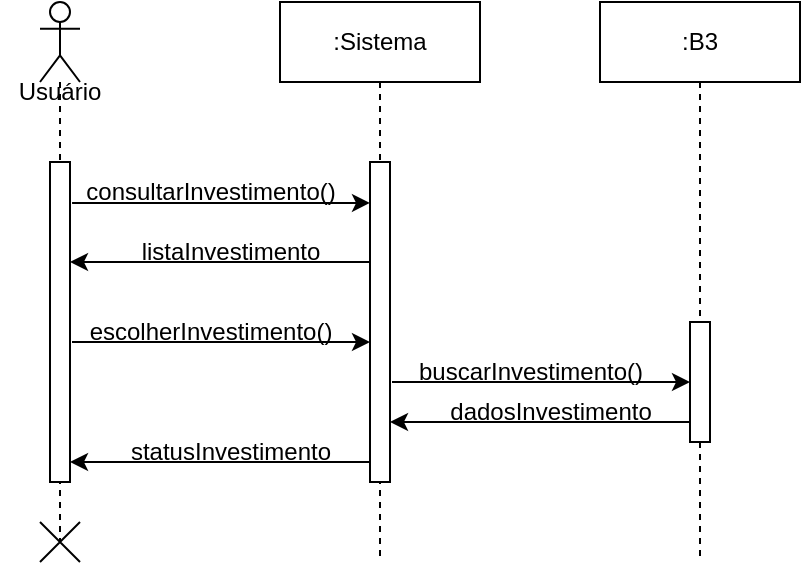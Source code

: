 <mxfile version="24.7.14">
  <diagram name="Page-1" id="2YBvvXClWsGukQMizWep">
    <mxGraphModel dx="756" dy="432" grid="1" gridSize="10" guides="1" tooltips="1" connect="1" arrows="1" fold="1" page="1" pageScale="1" pageWidth="3300" pageHeight="4681" math="0" shadow="0">
      <root>
        <mxCell id="0" />
        <mxCell id="1" parent="0" />
        <mxCell id="6rufmN_CIZpMr9qqeIgu-1" value="" style="shape=umlLifeline;perimeter=lifelinePerimeter;whiteSpace=wrap;html=1;container=1;dropTarget=0;collapsible=0;recursiveResize=0;outlineConnect=0;portConstraint=eastwest;newEdgeStyle={&quot;curved&quot;:0,&quot;rounded&quot;:0};participant=umlActor;" vertex="1" parent="1">
          <mxGeometry x="1010" y="880" width="20" height="270" as="geometry" />
        </mxCell>
        <mxCell id="6rufmN_CIZpMr9qqeIgu-3" value="" style="html=1;points=[[0,0,0,0,5],[0,1,0,0,-5],[1,0,0,0,5],[1,1,0,0,-5]];perimeter=orthogonalPerimeter;outlineConnect=0;targetShapes=umlLifeline;portConstraint=eastwest;newEdgeStyle={&quot;curved&quot;:0,&quot;rounded&quot;:0};" vertex="1" parent="6rufmN_CIZpMr9qqeIgu-1">
          <mxGeometry x="5" y="80" width="10" height="160" as="geometry" />
        </mxCell>
        <mxCell id="6rufmN_CIZpMr9qqeIgu-2" value=":Sistema" style="shape=umlLifeline;perimeter=lifelinePerimeter;whiteSpace=wrap;html=1;container=1;dropTarget=0;collapsible=0;recursiveResize=0;outlineConnect=0;portConstraint=eastwest;newEdgeStyle={&quot;curved&quot;:0,&quot;rounded&quot;:0};" vertex="1" parent="1">
          <mxGeometry x="1130" y="880" width="100" height="280" as="geometry" />
        </mxCell>
        <mxCell id="6rufmN_CIZpMr9qqeIgu-7" value="" style="html=1;points=[[0,0,0,0,5],[0,1,0,0,-5],[1,0,0,0,5],[1,1,0,0,-5]];perimeter=orthogonalPerimeter;outlineConnect=0;targetShapes=umlLifeline;portConstraint=eastwest;newEdgeStyle={&quot;curved&quot;:0,&quot;rounded&quot;:0};" vertex="1" parent="6rufmN_CIZpMr9qqeIgu-2">
          <mxGeometry x="45" y="80" width="10" height="160" as="geometry" />
        </mxCell>
        <mxCell id="6rufmN_CIZpMr9qqeIgu-6" value=":B3" style="shape=umlLifeline;perimeter=lifelinePerimeter;whiteSpace=wrap;html=1;container=1;dropTarget=0;collapsible=0;recursiveResize=0;outlineConnect=0;portConstraint=eastwest;newEdgeStyle={&quot;curved&quot;:0,&quot;rounded&quot;:0};" vertex="1" parent="1">
          <mxGeometry x="1290" y="880" width="100" height="280" as="geometry" />
        </mxCell>
        <mxCell id="6rufmN_CIZpMr9qqeIgu-5" value="" style="html=1;points=[[0,0,0,0,5],[0,1,0,0,-5],[1,0,0,0,5],[1,1,0,0,-5]];perimeter=orthogonalPerimeter;outlineConnect=0;targetShapes=umlLifeline;portConstraint=eastwest;newEdgeStyle={&quot;curved&quot;:0,&quot;rounded&quot;:0};" vertex="1" parent="6rufmN_CIZpMr9qqeIgu-6">
          <mxGeometry x="45" y="160" width="10" height="60" as="geometry" />
        </mxCell>
        <mxCell id="6rufmN_CIZpMr9qqeIgu-8" value="Usuário" style="text;html=1;align=center;verticalAlign=middle;whiteSpace=wrap;rounded=0;" vertex="1" parent="1">
          <mxGeometry x="990" y="910" width="60" height="30" as="geometry" />
        </mxCell>
        <mxCell id="6rufmN_CIZpMr9qqeIgu-9" value="" style="endArrow=classic;html=1;rounded=0;exitX=1.103;exitY=0.128;exitDx=0;exitDy=0;exitPerimeter=0;" edge="1" parent="1" source="6rufmN_CIZpMr9qqeIgu-3" target="6rufmN_CIZpMr9qqeIgu-7">
          <mxGeometry width="50" height="50" relative="1" as="geometry">
            <mxPoint x="1030" y="980" as="sourcePoint" />
            <mxPoint x="1170" y="980" as="targetPoint" />
          </mxGeometry>
        </mxCell>
        <mxCell id="6rufmN_CIZpMr9qqeIgu-10" value="consultarInvestimento()" style="text;html=1;align=center;verticalAlign=middle;resizable=0;points=[];autosize=1;strokeColor=none;fillColor=none;" vertex="1" parent="1">
          <mxGeometry x="1020" y="960" width="150" height="30" as="geometry" />
        </mxCell>
        <mxCell id="6rufmN_CIZpMr9qqeIgu-12" value="" style="endArrow=classic;html=1;rounded=0;" edge="1" parent="1" target="6rufmN_CIZpMr9qqeIgu-3">
          <mxGeometry width="50" height="50" relative="1" as="geometry">
            <mxPoint x="1175" y="1010" as="sourcePoint" />
            <mxPoint x="1030" y="1010" as="targetPoint" />
          </mxGeometry>
        </mxCell>
        <mxCell id="6rufmN_CIZpMr9qqeIgu-13" value="listaInvestimento" style="text;html=1;align=center;verticalAlign=middle;resizable=0;points=[];autosize=1;strokeColor=none;fillColor=none;" vertex="1" parent="1">
          <mxGeometry x="1050" y="990" width="110" height="30" as="geometry" />
        </mxCell>
        <mxCell id="6rufmN_CIZpMr9qqeIgu-22" value="" style="endArrow=classic;html=1;rounded=0;exitX=1.103;exitY=0.128;exitDx=0;exitDy=0;exitPerimeter=0;" edge="1" parent="1">
          <mxGeometry width="50" height="50" relative="1" as="geometry">
            <mxPoint x="1026" y="1050" as="sourcePoint" />
            <mxPoint x="1175" y="1050" as="targetPoint" />
          </mxGeometry>
        </mxCell>
        <mxCell id="6rufmN_CIZpMr9qqeIgu-23" value="escolherInvestimento()" style="text;html=1;align=center;verticalAlign=middle;resizable=0;points=[];autosize=1;strokeColor=none;fillColor=none;" vertex="1" parent="1">
          <mxGeometry x="1025" y="1030" width="140" height="30" as="geometry" />
        </mxCell>
        <mxCell id="6rufmN_CIZpMr9qqeIgu-24" value="" style="endArrow=classic;html=1;rounded=0;exitX=1.103;exitY=0.128;exitDx=0;exitDy=0;exitPerimeter=0;" edge="1" parent="1">
          <mxGeometry width="50" height="50" relative="1" as="geometry">
            <mxPoint x="1186" y="1070" as="sourcePoint" />
            <mxPoint x="1335" y="1070" as="targetPoint" />
          </mxGeometry>
        </mxCell>
        <mxCell id="6rufmN_CIZpMr9qqeIgu-25" value="buscarInvestimento()" style="text;html=1;align=center;verticalAlign=middle;resizable=0;points=[];autosize=1;strokeColor=none;fillColor=none;" vertex="1" parent="1">
          <mxGeometry x="1185" y="1050" width="140" height="30" as="geometry" />
        </mxCell>
        <mxCell id="6rufmN_CIZpMr9qqeIgu-27" value="" style="endArrow=classic;html=1;rounded=0;" edge="1" parent="1">
          <mxGeometry width="50" height="50" relative="1" as="geometry">
            <mxPoint x="1335" y="1090" as="sourcePoint" />
            <mxPoint x="1185" y="1090" as="targetPoint" />
          </mxGeometry>
        </mxCell>
        <mxCell id="6rufmN_CIZpMr9qqeIgu-28" value="dadosInvestimento" style="text;html=1;align=center;verticalAlign=middle;resizable=0;points=[];autosize=1;strokeColor=none;fillColor=none;" vertex="1" parent="1">
          <mxGeometry x="1205" y="1070" width="120" height="30" as="geometry" />
        </mxCell>
        <mxCell id="6rufmN_CIZpMr9qqeIgu-29" value="" style="endArrow=classic;html=1;rounded=0;" edge="1" parent="1">
          <mxGeometry width="50" height="50" relative="1" as="geometry">
            <mxPoint x="1175" y="1110" as="sourcePoint" />
            <mxPoint x="1025" y="1110" as="targetPoint" />
          </mxGeometry>
        </mxCell>
        <mxCell id="6rufmN_CIZpMr9qqeIgu-30" value="statusInvestimento" style="text;html=1;align=center;verticalAlign=middle;resizable=0;points=[];autosize=1;strokeColor=none;fillColor=none;" vertex="1" parent="1">
          <mxGeometry x="1045" y="1090" width="120" height="30" as="geometry" />
        </mxCell>
        <mxCell id="6rufmN_CIZpMr9qqeIgu-31" value="" style="shape=umlDestroy;whiteSpace=wrap;html=1;strokeWidth=1;targetShapes=umlLifeline;" vertex="1" parent="1">
          <mxGeometry x="1010" y="1140" width="20" height="20" as="geometry" />
        </mxCell>
      </root>
    </mxGraphModel>
  </diagram>
</mxfile>
